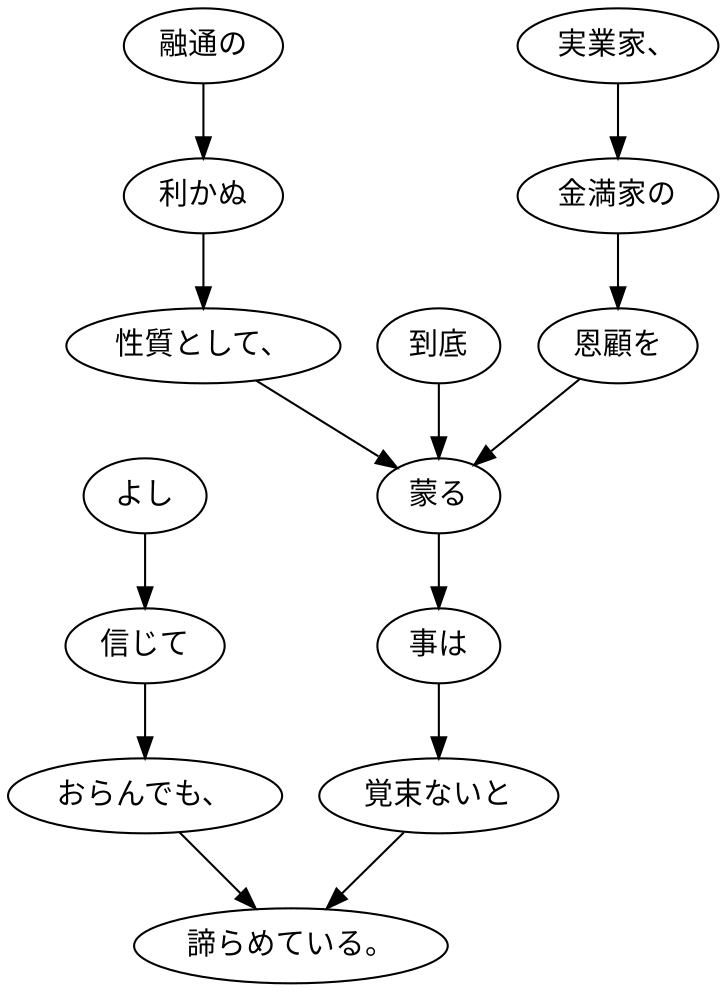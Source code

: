 digraph graph1599 {
	node0 [label="よし"];
	node1 [label="信じて"];
	node2 [label="おらんでも、"];
	node3 [label="融通の"];
	node4 [label="利かぬ"];
	node5 [label="性質として、"];
	node6 [label="到底"];
	node7 [label="実業家、"];
	node8 [label="金満家の"];
	node9 [label="恩顧を"];
	node10 [label="蒙る"];
	node11 [label="事は"];
	node12 [label="覚束ないと"];
	node13 [label="諦らめている。"];
	node0 -> node1;
	node1 -> node2;
	node2 -> node13;
	node3 -> node4;
	node4 -> node5;
	node5 -> node10;
	node6 -> node10;
	node7 -> node8;
	node8 -> node9;
	node9 -> node10;
	node10 -> node11;
	node11 -> node12;
	node12 -> node13;
}
